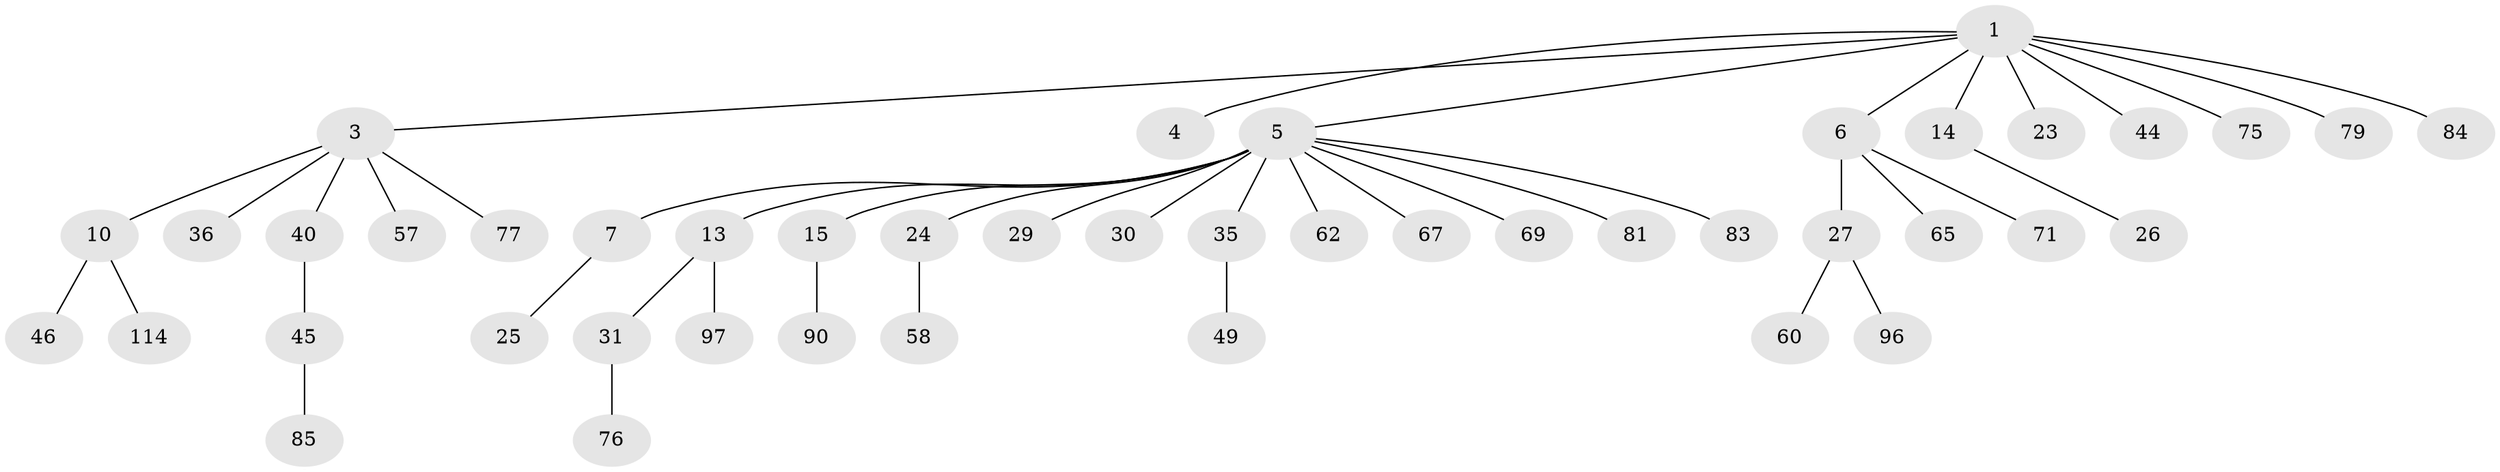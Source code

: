 // original degree distribution, {6: 0.02631578947368421, 4: 0.07017543859649122, 1: 0.5087719298245614, 2: 0.20175438596491227, 7: 0.008771929824561403, 5: 0.008771929824561403, 3: 0.17543859649122806}
// Generated by graph-tools (version 1.1) at 2025/19/03/04/25 18:19:13]
// undirected, 45 vertices, 44 edges
graph export_dot {
graph [start="1"]
  node [color=gray90,style=filled];
  1 [super="+2+28"];
  3 [super="+8+17"];
  4;
  5 [super="+80+9+11+38"];
  6 [super="+106+20+82"];
  7 [super="+18+63"];
  10 [super="+16"];
  13 [super="+43"];
  14 [super="+95+41"];
  15 [super="+19+21"];
  23;
  24 [super="+37"];
  25 [super="+53+86"];
  26;
  27 [super="+34"];
  29 [super="+48+42"];
  30 [super="+61+50"];
  31 [super="+32"];
  35;
  36 [super="+107"];
  40;
  44;
  45 [super="+55"];
  46;
  49 [super="+68+51"];
  57;
  58 [super="+72+70"];
  60;
  62;
  65;
  67;
  69 [super="+89+92"];
  71;
  75;
  76;
  77;
  79;
  81;
  83 [super="+100"];
  84;
  85;
  90;
  96 [super="+113"];
  97 [super="+110"];
  114;
  1 -- 3;
  1 -- 4;
  1 -- 14;
  1 -- 23;
  1 -- 5;
  1 -- 6;
  1 -- 75;
  1 -- 44;
  1 -- 79;
  1 -- 84;
  3 -- 10;
  3 -- 57;
  3 -- 40;
  3 -- 36;
  3 -- 77;
  5 -- 7;
  5 -- 81;
  5 -- 35;
  5 -- 83;
  5 -- 13;
  5 -- 15;
  5 -- 67;
  5 -- 69;
  5 -- 30;
  5 -- 24;
  5 -- 29;
  5 -- 62;
  6 -- 65;
  6 -- 27;
  6 -- 71;
  7 -- 25;
  10 -- 46;
  10 -- 114;
  13 -- 31;
  13 -- 97;
  14 -- 26;
  15 -- 90;
  24 -- 58;
  27 -- 96;
  27 -- 60;
  31 -- 76;
  35 -- 49;
  40 -- 45;
  45 -- 85;
}
